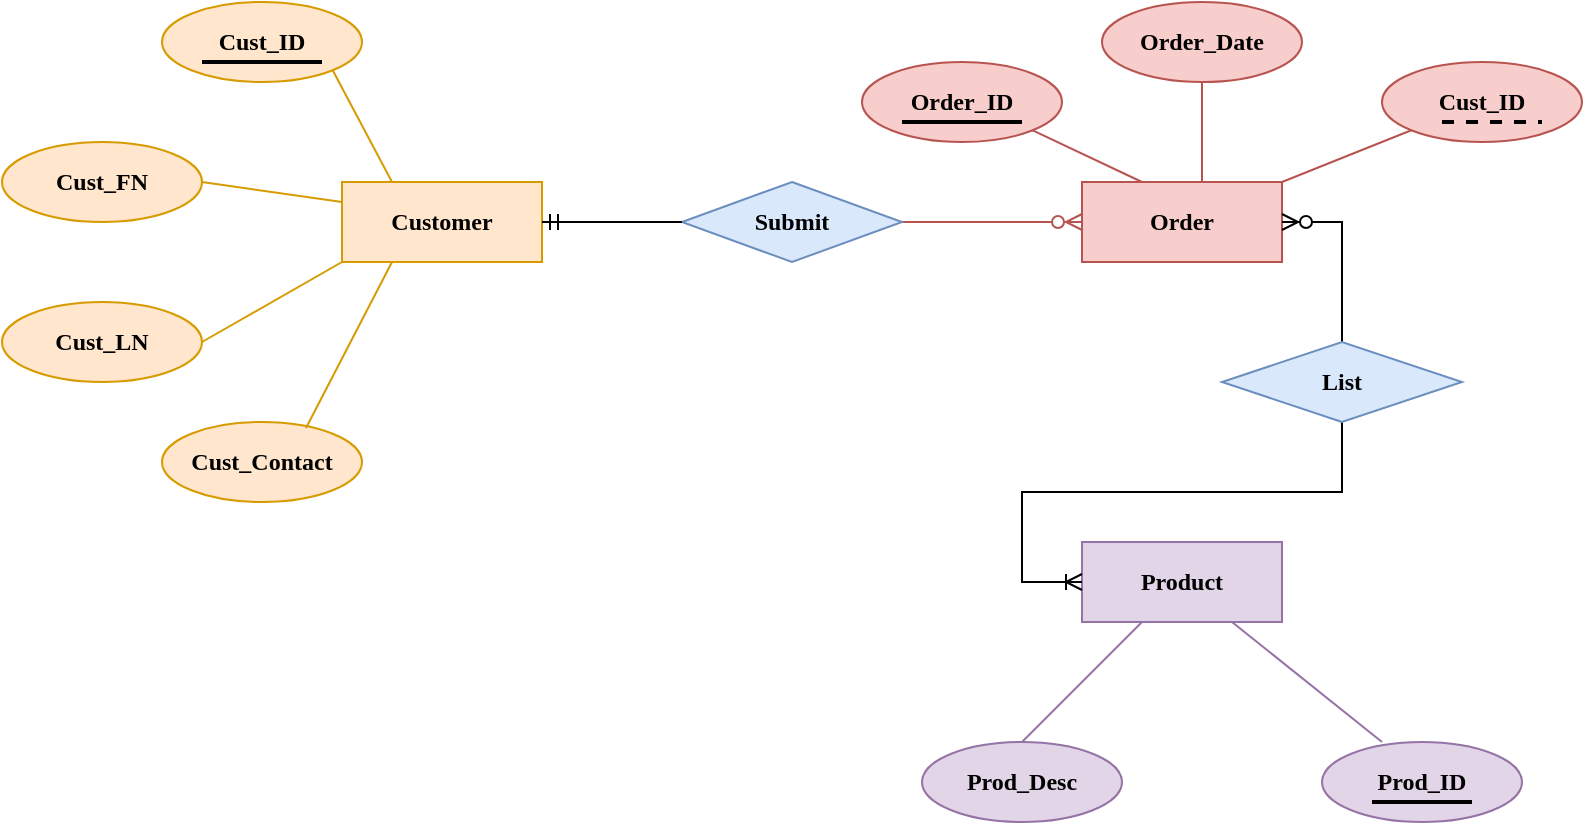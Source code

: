 <mxfile version="18.1.2" type="device"><diagram id="q9osVKj_DgeNq8oldlcc" name="Page-1"><mxGraphModel dx="1718" dy="492" grid="1" gridSize="10" guides="1" tooltips="1" connect="1" arrows="1" fold="1" page="1" pageScale="1" pageWidth="850" pageHeight="1100" background="#ffffff" math="0" shadow="0"><root><mxCell id="0"/><mxCell id="1" parent="0"/><mxCell id="dp8N6RM6JiMnrUwYZpRB-14" value="" style="group;rounded=1;" vertex="1" connectable="0" parent="1"><mxGeometry x="-10" width="790" height="410" as="geometry"/></mxCell><mxCell id="hkLBz-4WfHf7TlANEYRT-4" value="Cust_ID" style="ellipse;whiteSpace=wrap;html=1;align=center;fillColor=#ffe6cc;strokeColor=#d79b00;fontStyle=1;fontFamily=Comic Sans MS;" parent="dp8N6RM6JiMnrUwYZpRB-14" vertex="1"><mxGeometry x="80" width="100" height="40" as="geometry"/></mxCell><mxCell id="hkLBz-4WfHf7TlANEYRT-5" value="Cust_FN" style="ellipse;whiteSpace=wrap;html=1;align=center;fillColor=#ffe6cc;strokeColor=#d79b00;fontStyle=1;fontFamily=Comic Sans MS;" parent="dp8N6RM6JiMnrUwYZpRB-14" vertex="1"><mxGeometry y="70" width="100" height="40" as="geometry"/></mxCell><mxCell id="hkLBz-4WfHf7TlANEYRT-6" value="Cust_LN" style="ellipse;whiteSpace=wrap;html=1;align=center;fillColor=#ffe6cc;strokeColor=#d79b00;fontStyle=1;fontFamily=Comic Sans MS;" parent="dp8N6RM6JiMnrUwYZpRB-14" vertex="1"><mxGeometry y="150" width="100" height="40" as="geometry"/></mxCell><mxCell id="hkLBz-4WfHf7TlANEYRT-9" value="Order_Date" style="ellipse;whiteSpace=wrap;html=1;align=center;fillColor=#f8cecc;strokeColor=#b85450;fontStyle=1;fontFamily=Comic Sans MS;" parent="dp8N6RM6JiMnrUwYZpRB-14" vertex="1"><mxGeometry x="550" width="100" height="40" as="geometry"/></mxCell><mxCell id="hkLBz-4WfHf7TlANEYRT-48" value="" style="group;fontStyle=1;fontFamily=Comic Sans MS;" parent="dp8N6RM6JiMnrUwYZpRB-14" vertex="1" connectable="0"><mxGeometry x="80" y="30" width="710" height="380" as="geometry"/></mxCell><mxCell id="hkLBz-4WfHf7TlANEYRT-10" value="Cust_ID" style="ellipse;whiteSpace=wrap;html=1;align=center;fillColor=#f8cecc;strokeColor=#b85450;fontStyle=1;fontFamily=Comic Sans MS;" parent="hkLBz-4WfHf7TlANEYRT-48" vertex="1"><mxGeometry x="610" width="100" height="40" as="geometry"/></mxCell><mxCell id="hkLBz-4WfHf7TlANEYRT-80" value="" style="group;fillColor=none;strokeColor=none;glass=0;sketch=0;shadow=0;fontStyle=1;fontFamily=Comic Sans MS;" parent="hkLBz-4WfHf7TlANEYRT-48" vertex="1" connectable="0"><mxGeometry width="680" height="380" as="geometry"/></mxCell><mxCell id="hkLBz-4WfHf7TlANEYRT-1" value="Customer" style="whiteSpace=wrap;html=1;align=center;fillColor=#ffe6cc;strokeColor=#d79b00;fontStyle=1;fontFamily=Comic Sans MS;" parent="hkLBz-4WfHf7TlANEYRT-80" vertex="1"><mxGeometry x="90" y="60" width="100" height="40" as="geometry"/></mxCell><mxCell id="hkLBz-4WfHf7TlANEYRT-2" value="Order" style="whiteSpace=wrap;html=1;align=center;fillColor=#f8cecc;strokeColor=#b85450;fontStyle=1;fontFamily=Comic Sans MS;" parent="hkLBz-4WfHf7TlANEYRT-80" vertex="1"><mxGeometry x="460" y="60" width="100" height="40" as="geometry"/></mxCell><mxCell id="hkLBz-4WfHf7TlANEYRT-3" value="Product" style="whiteSpace=wrap;html=1;align=center;fillColor=#e1d5e7;strokeColor=#9673a6;fontStyle=1;fontFamily=Comic Sans MS;" parent="hkLBz-4WfHf7TlANEYRT-80" vertex="1"><mxGeometry x="460" y="240" width="100" height="40" as="geometry"/></mxCell><mxCell id="hkLBz-4WfHf7TlANEYRT-7" value="Cust_Contact" style="ellipse;whiteSpace=wrap;html=1;align=center;fillColor=#ffe6cc;strokeColor=#d79b00;fontStyle=1;fontFamily=Comic Sans MS;" parent="hkLBz-4WfHf7TlANEYRT-80" vertex="1"><mxGeometry y="180" width="100" height="40" as="geometry"/></mxCell><mxCell id="hkLBz-4WfHf7TlANEYRT-8" value="Order_ID" style="ellipse;whiteSpace=wrap;html=1;align=center;fillColor=#f8cecc;strokeColor=#b85450;fontStyle=1;fontFamily=Comic Sans MS;" parent="hkLBz-4WfHf7TlANEYRT-80" vertex="1"><mxGeometry x="350" width="100" height="40" as="geometry"/></mxCell><mxCell id="hkLBz-4WfHf7TlANEYRT-11" value="Prod_ID" style="ellipse;whiteSpace=wrap;html=1;align=center;fillColor=#e1d5e7;strokeColor=#9673a6;fontStyle=1;fontFamily=Comic Sans MS;" parent="hkLBz-4WfHf7TlANEYRT-80" vertex="1"><mxGeometry x="580" y="340" width="100" height="40" as="geometry"/></mxCell><mxCell id="hkLBz-4WfHf7TlANEYRT-12" value="Prod_Desc" style="ellipse;whiteSpace=wrap;html=1;align=center;fillColor=#e1d5e7;strokeColor=#9673a6;fontStyle=1;fontFamily=Comic Sans MS;" parent="hkLBz-4WfHf7TlANEYRT-80" vertex="1"><mxGeometry x="380" y="340" width="100" height="40" as="geometry"/></mxCell><mxCell id="hkLBz-4WfHf7TlANEYRT-13" value="" style="edgeStyle=entityRelationEdgeStyle;fontSize=12;html=1;endArrow=ERzeroToMany;startArrow=none;rounded=0;exitX=1;exitY=0.5;exitDx=0;exitDy=0;fillColor=#f8cecc;strokeColor=#b85450;fontStyle=1;fontFamily=Comic Sans MS;" parent="hkLBz-4WfHf7TlANEYRT-80" source="hkLBz-4WfHf7TlANEYRT-26" edge="1"><mxGeometry width="100" height="100" relative="1" as="geometry"><mxPoint x="360" y="180" as="sourcePoint"/><mxPoint x="460" y="80" as="targetPoint"/></mxGeometry></mxCell><mxCell id="hkLBz-4WfHf7TlANEYRT-17" value="" style="endArrow=none;html=1;rounded=0;exitX=0.72;exitY=0.075;exitDx=0;exitDy=0;exitPerimeter=0;entryX=0.25;entryY=1;entryDx=0;entryDy=0;fillColor=#ffe6cc;strokeColor=#d79b00;fontStyle=1;fontFamily=Comic Sans MS;" parent="hkLBz-4WfHf7TlANEYRT-80" source="hkLBz-4WfHf7TlANEYRT-7" target="hkLBz-4WfHf7TlANEYRT-1" edge="1"><mxGeometry relative="1" as="geometry"><mxPoint x="270" y="200" as="sourcePoint"/><mxPoint x="430" y="200" as="targetPoint"/></mxGeometry></mxCell><mxCell id="hkLBz-4WfHf7TlANEYRT-21" value="" style="endArrow=none;html=1;rounded=0;exitX=1;exitY=1;exitDx=0;exitDy=0;fillColor=#f8cecc;strokeColor=#b85450;fontStyle=1;fontFamily=Comic Sans MS;" parent="hkLBz-4WfHf7TlANEYRT-80" source="hkLBz-4WfHf7TlANEYRT-8" edge="1"><mxGeometry relative="1" as="geometry"><mxPoint x="270" y="200" as="sourcePoint"/><mxPoint x="490" y="60" as="targetPoint"/></mxGeometry></mxCell><mxCell id="hkLBz-4WfHf7TlANEYRT-22" value="" style="endArrow=none;html=1;rounded=0;exitX=0.5;exitY=1;exitDx=0;exitDy=0;fillColor=#f8cecc;strokeColor=#b85450;fontStyle=1;fontFamily=Comic Sans MS;" parent="hkLBz-4WfHf7TlANEYRT-80" source="hkLBz-4WfHf7TlANEYRT-9" edge="1"><mxGeometry relative="1" as="geometry"><mxPoint x="270" y="200" as="sourcePoint"/><mxPoint x="520" y="60" as="targetPoint"/></mxGeometry></mxCell><mxCell id="hkLBz-4WfHf7TlANEYRT-24" value="" style="endArrow=none;html=1;rounded=0;entryX=0.5;entryY=0;entryDx=0;entryDy=0;fillColor=#e1d5e7;strokeColor=#9673a6;fontStyle=1;fontFamily=Comic Sans MS;" parent="hkLBz-4WfHf7TlANEYRT-80" source="hkLBz-4WfHf7TlANEYRT-3" target="hkLBz-4WfHf7TlANEYRT-12" edge="1"><mxGeometry relative="1" as="geometry"><mxPoint x="270" y="200" as="sourcePoint"/><mxPoint x="430" y="200" as="targetPoint"/></mxGeometry></mxCell><mxCell id="hkLBz-4WfHf7TlANEYRT-25" value="" style="endArrow=none;html=1;rounded=0;fillColor=#e1d5e7;strokeColor=#9673a6;fontStyle=1;fontFamily=Comic Sans MS;" parent="hkLBz-4WfHf7TlANEYRT-80" source="hkLBz-4WfHf7TlANEYRT-3" edge="1"><mxGeometry relative="1" as="geometry"><mxPoint x="270" y="200" as="sourcePoint"/><mxPoint x="610" y="340" as="targetPoint"/></mxGeometry></mxCell><mxCell id="hkLBz-4WfHf7TlANEYRT-26" value="Submit" style="shape=rhombus;perimeter=rhombusPerimeter;whiteSpace=wrap;html=1;align=center;fillColor=#dae8fc;strokeColor=#6c8ebf;fontStyle=1;fontFamily=Comic Sans MS;" parent="hkLBz-4WfHf7TlANEYRT-80" vertex="1"><mxGeometry x="260" y="60" width="110" height="40" as="geometry"/></mxCell><mxCell id="hkLBz-4WfHf7TlANEYRT-27" value="" style="edgeStyle=entityRelationEdgeStyle;fontSize=12;html=1;endArrow=none;startArrow=ERmandOne;rounded=0;exitX=1;exitY=0.5;exitDx=0;exitDy=0;fontStyle=1;fontFamily=Comic Sans MS;" parent="hkLBz-4WfHf7TlANEYRT-80" source="hkLBz-4WfHf7TlANEYRT-1" target="hkLBz-4WfHf7TlANEYRT-26" edge="1"><mxGeometry width="100" height="100" relative="1" as="geometry"><mxPoint x="190" y="80" as="sourcePoint"/><mxPoint x="460" y="80" as="targetPoint"/></mxGeometry></mxCell><mxCell id="hkLBz-4WfHf7TlANEYRT-47" style="edgeStyle=orthogonalEdgeStyle;rounded=0;orthogonalLoop=1;jettySize=auto;html=1;exitX=1;exitY=0.5;exitDx=0;exitDy=0;fontStyle=1;fontFamily=Comic Sans MS;" parent="hkLBz-4WfHf7TlANEYRT-80" edge="1"><mxGeometry relative="1" as="geometry"><mxPoint x="560" y="160" as="targetPoint"/><mxPoint x="530" y="160" as="sourcePoint"/></mxGeometry></mxCell><mxCell id="hkLBz-4WfHf7TlANEYRT-46" value="" style="edgeStyle=entityRelationEdgeStyle;fontSize=12;html=1;endArrow=none;startArrow=ERzeroToMany;rounded=0;exitX=1;exitY=0.5;exitDx=0;exitDy=0;fontStyle=1;fontFamily=Comic Sans MS;" parent="hkLBz-4WfHf7TlANEYRT-80" source="hkLBz-4WfHf7TlANEYRT-2" edge="1"><mxGeometry width="100" height="100" relative="1" as="geometry"><mxPoint x="560" y="80" as="sourcePoint"/><mxPoint x="620" y="160" as="targetPoint"/></mxGeometry></mxCell><mxCell id="dp8N6RM6JiMnrUwYZpRB-11" value="" style="endArrow=none;html=1;rounded=0;strokeWidth=2;fontStyle=1;fontFamily=Comic Sans MS;" edge="1" parent="hkLBz-4WfHf7TlANEYRT-80"><mxGeometry relative="1" as="geometry"><mxPoint x="370" y="30" as="sourcePoint"/><mxPoint x="430" y="30" as="targetPoint"/></mxGeometry></mxCell><mxCell id="dp8N6RM6JiMnrUwYZpRB-12" value="" style="endArrow=none;html=1;rounded=0;strokeWidth=2;dashed=1;fontStyle=1;fontFamily=Comic Sans MS;" edge="1" parent="hkLBz-4WfHf7TlANEYRT-80"><mxGeometry relative="1" as="geometry"><mxPoint x="640" y="30" as="sourcePoint"/><mxPoint x="690" y="30" as="targetPoint"/></mxGeometry></mxCell><mxCell id="dp8N6RM6JiMnrUwYZpRB-13" value="" style="endArrow=none;html=1;rounded=0;strokeWidth=2;fontStyle=1;fontFamily=Comic Sans MS;" edge="1" parent="hkLBz-4WfHf7TlANEYRT-80"><mxGeometry relative="1" as="geometry"><mxPoint x="605" y="370" as="sourcePoint"/><mxPoint x="655" y="370" as="targetPoint"/></mxGeometry></mxCell><mxCell id="hkLBz-4WfHf7TlANEYRT-23" value="" style="endArrow=none;html=1;rounded=0;entryX=0;entryY=1;entryDx=0;entryDy=0;exitX=1;exitY=0;exitDx=0;exitDy=0;fillColor=#f8cecc;strokeColor=#b85450;fontStyle=1;fontFamily=Comic Sans MS;" parent="hkLBz-4WfHf7TlANEYRT-48" source="hkLBz-4WfHf7TlANEYRT-2" target="hkLBz-4WfHf7TlANEYRT-10" edge="1"><mxGeometry relative="1" as="geometry"><mxPoint x="270" y="200" as="sourcePoint"/><mxPoint x="430" y="200" as="targetPoint"/></mxGeometry></mxCell><mxCell id="hkLBz-4WfHf7TlANEYRT-51" value="" style="edgeStyle=entityRelationEdgeStyle;fontSize=12;html=1;endArrow=ERoneToMany;rounded=0;exitX=1;exitY=0;exitDx=0;exitDy=0;fontStyle=1;fontFamily=Comic Sans MS;" parent="dp8N6RM6JiMnrUwYZpRB-14" source="hkLBz-4WfHf7TlANEYRT-77" edge="1"><mxGeometry width="100" height="100" relative="1" as="geometry"><mxPoint x="625.03" y="191" as="sourcePoint"/><mxPoint x="540" y="290" as="targetPoint"/></mxGeometry></mxCell><mxCell id="hkLBz-4WfHf7TlANEYRT-77" value="List" style="shape=rhombus;perimeter=rhombusPerimeter;whiteSpace=wrap;html=1;align=center;direction=west;fillColor=#dae8fc;strokeColor=#6c8ebf;fontStyle=1;fontFamily=Comic Sans MS;" parent="dp8N6RM6JiMnrUwYZpRB-14" vertex="1"><mxGeometry x="610" y="170" width="120" height="40" as="geometry"/></mxCell><mxCell id="dp8N6RM6JiMnrUwYZpRB-10" value="" style="endArrow=none;html=1;rounded=0;strokeWidth=2;fontStyle=1;fontFamily=Comic Sans MS;" edge="1" parent="dp8N6RM6JiMnrUwYZpRB-14"><mxGeometry relative="1" as="geometry"><mxPoint x="100" y="30" as="sourcePoint"/><mxPoint x="160" y="30" as="targetPoint"/></mxGeometry></mxCell><mxCell id="hkLBz-4WfHf7TlANEYRT-20" value="" style="endArrow=none;html=1;rounded=0;exitX=1;exitY=1;exitDx=0;exitDy=0;entryX=0.25;entryY=0;entryDx=0;entryDy=0;fillColor=#ffe6cc;strokeColor=#d79b00;fontStyle=1;fontFamily=Comic Sans MS;" parent="dp8N6RM6JiMnrUwYZpRB-14" source="hkLBz-4WfHf7TlANEYRT-4" target="hkLBz-4WfHf7TlANEYRT-1" edge="1"><mxGeometry relative="1" as="geometry"><mxPoint x="410" y="260" as="sourcePoint"/><mxPoint x="570" y="260" as="targetPoint"/></mxGeometry></mxCell><mxCell id="hkLBz-4WfHf7TlANEYRT-19" value="" style="endArrow=none;html=1;rounded=0;exitX=1;exitY=0.5;exitDx=0;exitDy=0;entryX=0;entryY=0.25;entryDx=0;entryDy=0;fillColor=#ffe6cc;strokeColor=#d79b00;fontStyle=1;fontFamily=Comic Sans MS;" parent="dp8N6RM6JiMnrUwYZpRB-14" source="hkLBz-4WfHf7TlANEYRT-5" target="hkLBz-4WfHf7TlANEYRT-1" edge="1"><mxGeometry relative="1" as="geometry"><mxPoint x="410" y="260" as="sourcePoint"/><mxPoint x="570" y="260" as="targetPoint"/></mxGeometry></mxCell><mxCell id="hkLBz-4WfHf7TlANEYRT-18" value="" style="endArrow=none;html=1;rounded=0;exitX=1;exitY=0.5;exitDx=0;exitDy=0;entryX=0;entryY=1;entryDx=0;entryDy=0;fillColor=#ffe6cc;strokeColor=#d79b00;fontStyle=1;fontFamily=Comic Sans MS;" parent="dp8N6RM6JiMnrUwYZpRB-14" source="hkLBz-4WfHf7TlANEYRT-6" target="hkLBz-4WfHf7TlANEYRT-1" edge="1"><mxGeometry relative="1" as="geometry"><mxPoint x="410" y="260" as="sourcePoint"/><mxPoint x="570" y="260" as="targetPoint"/></mxGeometry></mxCell></root></mxGraphModel></diagram></mxfile>